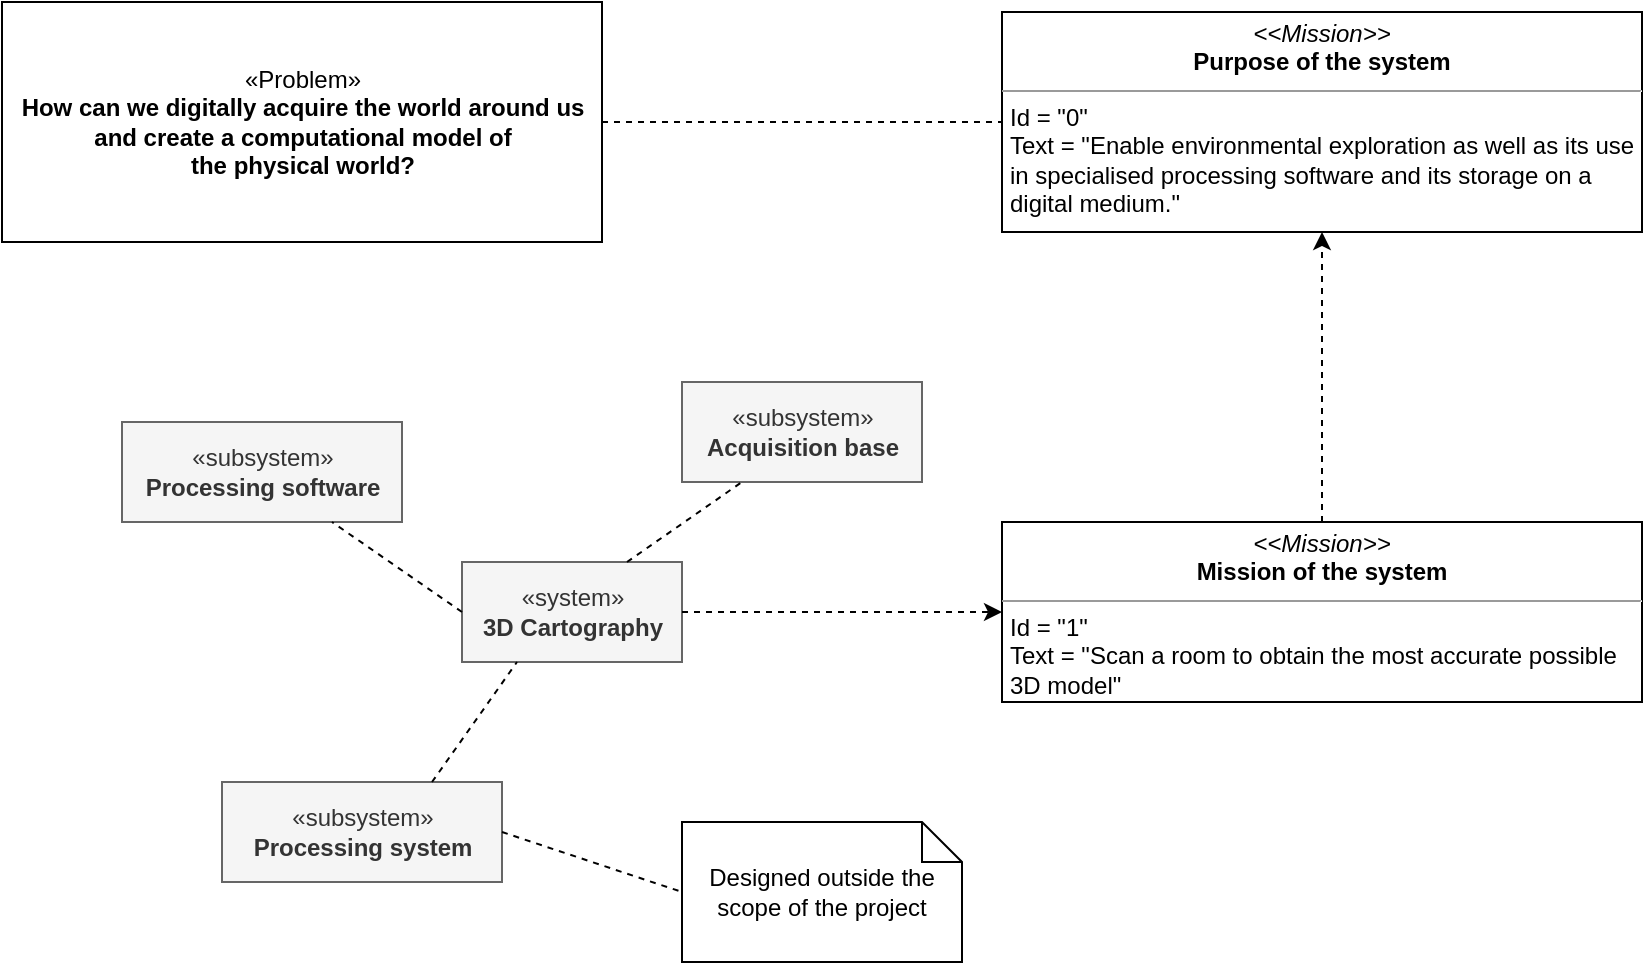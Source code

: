 <mxfile version="26.0.16">
  <diagram id="IZRMX1NulI20OOc-TkWw" name="Page-1">
    <mxGraphModel dx="1349" dy="669" grid="1" gridSize="10" guides="1" tooltips="1" connect="1" arrows="1" fold="1" page="1" pageScale="1" pageWidth="827" pageHeight="1169" math="0" shadow="0">
      <root>
        <mxCell id="0" />
        <mxCell id="1" parent="0" />
        <mxCell id="f5g3qjjmolaXFry7MfMh-1" value="&lt;p style=&quot;margin: 0px ; margin-top: 4px ; text-align: center&quot;&gt;&lt;i&gt;&amp;lt;&amp;lt;Mission&amp;gt;&amp;gt;&lt;/i&gt;&lt;br&gt;&lt;b&gt;Mission of the system&lt;/b&gt;&lt;/p&gt;&lt;hr size=&quot;1&quot;&gt;&lt;p style=&quot;margin: 0px ; margin-left: 4px&quot;&gt;Id = &quot;1&quot;&lt;/p&gt;&lt;p style=&quot;margin: 0px ; margin-left: 4px&quot;&gt;Text = &quot;Scan a room to obtain the most accurate possible&lt;/p&gt;&lt;p style=&quot;margin: 0px ; margin-left: 4px&quot;&gt;3D model&lt;span&gt;&quot;&lt;/span&gt;&lt;/p&gt;" style="verticalAlign=top;align=left;overflow=fill;fontSize=12;fontFamily=Helvetica;html=1;" parent="1" vertex="1">
          <mxGeometry x="480" y="330" width="320" height="90" as="geometry" />
        </mxCell>
        <mxCell id="f5g3qjjmolaXFry7MfMh-2" value="&lt;p style=&quot;margin: 0px ; margin-top: 4px ; text-align: center&quot;&gt;&lt;i&gt;&amp;lt;&amp;lt;Mission&amp;gt;&amp;gt;&lt;/i&gt;&lt;br&gt;&lt;b&gt;Purpose of the system&lt;/b&gt;&lt;/p&gt;&lt;hr size=&quot;1&quot;&gt;&lt;p style=&quot;margin: 0px ; margin-left: 4px&quot;&gt;Id = &quot;0&quot;&lt;/p&gt;&lt;p style=&quot;margin: 0px ; margin-left: 4px&quot;&gt;Text = &quot;Enable environmental exploration as well as its use&lt;/p&gt;&lt;p style=&quot;margin: 0px ; margin-left: 4px&quot;&gt;in specialised processing software and its storage on a&lt;/p&gt;&lt;p style=&quot;margin: 0px ; margin-left: 4px&quot;&gt;digital medium.&quot;&lt;/p&gt;" style="verticalAlign=top;align=left;overflow=fill;fontSize=12;fontFamily=Helvetica;html=1;" parent="1" vertex="1">
          <mxGeometry x="480" y="75" width="320" height="110" as="geometry" />
        </mxCell>
        <mxCell id="f5g3qjjmolaXFry7MfMh-3" value="" style="endArrow=classic;html=1;entryX=0.5;entryY=1;entryDx=0;entryDy=0;exitX=0.5;exitY=0;exitDx=0;exitDy=0;dashed=1;" parent="1" source="f5g3qjjmolaXFry7MfMh-1" target="f5g3qjjmolaXFry7MfMh-2" edge="1">
          <mxGeometry width="50" height="50" relative="1" as="geometry">
            <mxPoint x="350" y="350" as="sourcePoint" />
            <mxPoint x="400" y="300" as="targetPoint" />
          </mxGeometry>
        </mxCell>
        <mxCell id="f5g3qjjmolaXFry7MfMh-4" value="«Problem»&lt;br&gt;&lt;b&gt;How can we digitally acquire the world around us&lt;/b&gt;&lt;div&gt;&lt;b&gt;and create a computational model of&lt;/b&gt;&lt;/div&gt;&lt;div&gt;&lt;b&gt;the physical world?&lt;/b&gt;&lt;/div&gt;" style="html=1;" parent="1" vertex="1">
          <mxGeometry x="-20" y="70" width="300" height="120" as="geometry" />
        </mxCell>
        <mxCell id="f5g3qjjmolaXFry7MfMh-6" value="" style="endArrow=none;dashed=1;html=1;entryX=0;entryY=0.5;entryDx=0;entryDy=0;exitX=1;exitY=0.5;exitDx=0;exitDy=0;" parent="1" source="f5g3qjjmolaXFry7MfMh-4" target="f5g3qjjmolaXFry7MfMh-2" edge="1">
          <mxGeometry width="50" height="50" relative="1" as="geometry">
            <mxPoint x="350" y="240" as="sourcePoint" />
            <mxPoint x="400" y="190" as="targetPoint" />
          </mxGeometry>
        </mxCell>
        <mxCell id="f5g3qjjmolaXFry7MfMh-7" value="«system»&lt;br&gt;&lt;b&gt;3D Cartography&lt;/b&gt;" style="html=1;fillColor=#f5f5f5;strokeColor=#666666;fontColor=#333333;" parent="1" vertex="1">
          <mxGeometry x="210" y="350" width="110" height="50" as="geometry" />
        </mxCell>
        <mxCell id="f5g3qjjmolaXFry7MfMh-8" value="«subsystem»&lt;br&gt;&lt;b&gt;Acquisition base&lt;/b&gt;" style="html=1;fillColor=#f5f5f5;strokeColor=#666666;fontColor=#333333;" parent="1" vertex="1">
          <mxGeometry x="320" y="260" width="120" height="50" as="geometry" />
        </mxCell>
        <mxCell id="f5g3qjjmolaXFry7MfMh-9" value="«subsystem»&lt;br&gt;&lt;b&gt;Processing software&lt;/b&gt;" style="html=1;fillColor=#f5f5f5;strokeColor=#666666;fontColor=#333333;" parent="1" vertex="1">
          <mxGeometry x="40" y="280" width="140" height="50" as="geometry" />
        </mxCell>
        <mxCell id="f5g3qjjmolaXFry7MfMh-10" value="«subsystem»&lt;br&gt;&lt;b&gt;Processing system&lt;/b&gt;" style="html=1;fillColor=#f5f5f5;strokeColor=#666666;fontColor=#333333;" parent="1" vertex="1">
          <mxGeometry x="90" y="460" width="140" height="50" as="geometry" />
        </mxCell>
        <mxCell id="f5g3qjjmolaXFry7MfMh-11" value="" style="endArrow=classic;html=1;dashed=1;entryX=0;entryY=0.5;entryDx=0;entryDy=0;exitX=1;exitY=0.5;exitDx=0;exitDy=0;" parent="1" source="f5g3qjjmolaXFry7MfMh-7" target="f5g3qjjmolaXFry7MfMh-1" edge="1">
          <mxGeometry width="50" height="50" relative="1" as="geometry">
            <mxPoint x="390" y="510" as="sourcePoint" />
            <mxPoint x="440" y="460" as="targetPoint" />
          </mxGeometry>
        </mxCell>
        <mxCell id="f5g3qjjmolaXFry7MfMh-12" value="" style="endArrow=none;dashed=1;html=1;exitX=0.75;exitY=0;exitDx=0;exitDy=0;entryX=0.25;entryY=1;entryDx=0;entryDy=0;" parent="1" source="f5g3qjjmolaXFry7MfMh-10" target="f5g3qjjmolaXFry7MfMh-7" edge="1">
          <mxGeometry width="50" height="50" relative="1" as="geometry">
            <mxPoint x="390" y="510" as="sourcePoint" />
            <mxPoint x="440" y="460" as="targetPoint" />
          </mxGeometry>
        </mxCell>
        <mxCell id="f5g3qjjmolaXFry7MfMh-13" value="" style="endArrow=none;dashed=1;html=1;entryX=0.25;entryY=1;entryDx=0;entryDy=0;exitX=0.75;exitY=0;exitDx=0;exitDy=0;" parent="1" source="f5g3qjjmolaXFry7MfMh-7" target="f5g3qjjmolaXFry7MfMh-8" edge="1">
          <mxGeometry width="50" height="50" relative="1" as="geometry">
            <mxPoint x="390" y="510" as="sourcePoint" />
            <mxPoint x="440" y="460" as="targetPoint" />
          </mxGeometry>
        </mxCell>
        <mxCell id="f5g3qjjmolaXFry7MfMh-14" value="" style="endArrow=none;dashed=1;html=1;entryX=0.75;entryY=1;entryDx=0;entryDy=0;exitX=0;exitY=0.5;exitDx=0;exitDy=0;" parent="1" source="f5g3qjjmolaXFry7MfMh-7" target="f5g3qjjmolaXFry7MfMh-9" edge="1">
          <mxGeometry width="50" height="50" relative="1" as="geometry">
            <mxPoint x="390" y="510" as="sourcePoint" />
            <mxPoint x="440" y="460" as="targetPoint" />
          </mxGeometry>
        </mxCell>
        <mxCell id="f5g3qjjmolaXFry7MfMh-17" value="Designed outside the scope of the project" style="shape=note;size=20;whiteSpace=wrap;html=1;" parent="1" vertex="1">
          <mxGeometry x="320" y="480" width="140" height="70" as="geometry" />
        </mxCell>
        <mxCell id="f5g3qjjmolaXFry7MfMh-18" value="" style="endArrow=none;dashed=1;html=1;entryX=0;entryY=0.5;entryDx=0;entryDy=0;entryPerimeter=0;exitX=1;exitY=0.5;exitDx=0;exitDy=0;" parent="1" source="f5g3qjjmolaXFry7MfMh-10" target="f5g3qjjmolaXFry7MfMh-17" edge="1">
          <mxGeometry width="50" height="50" relative="1" as="geometry">
            <mxPoint x="220" y="600" as="sourcePoint" />
            <mxPoint x="270" y="550" as="targetPoint" />
          </mxGeometry>
        </mxCell>
      </root>
    </mxGraphModel>
  </diagram>
</mxfile>
